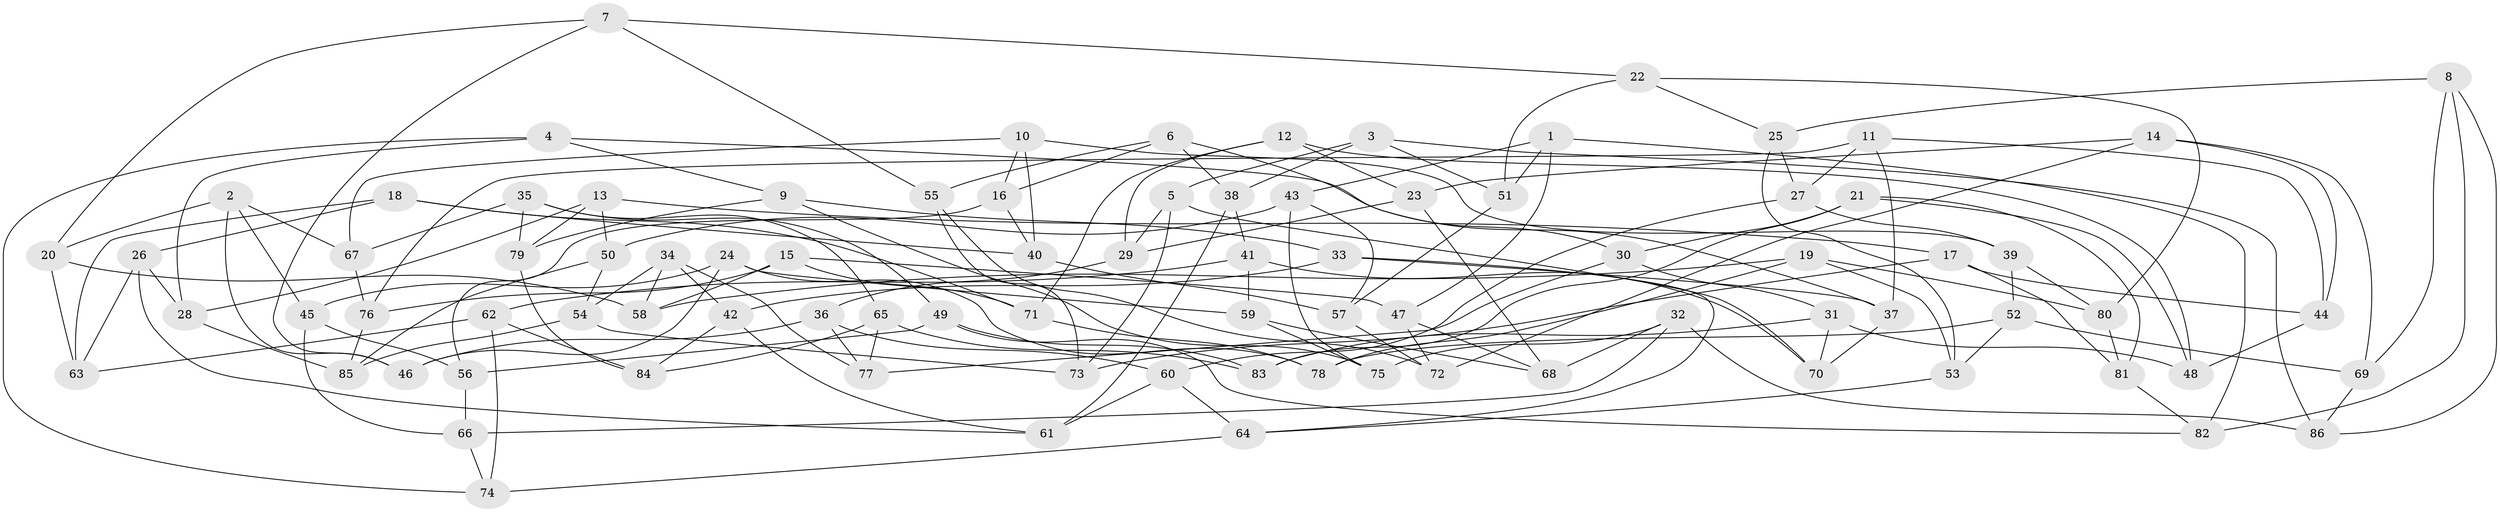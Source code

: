 // coarse degree distribution, {9: 0.04838709677419355, 4: 0.8548387096774194, 10: 0.03225806451612903, 3: 0.04838709677419355, 8: 0.016129032258064516}
// Generated by graph-tools (version 1.1) at 2025/53/03/04/25 22:53:34]
// undirected, 86 vertices, 172 edges
graph export_dot {
  node [color=gray90,style=filled];
  1;
  2;
  3;
  4;
  5;
  6;
  7;
  8;
  9;
  10;
  11;
  12;
  13;
  14;
  15;
  16;
  17;
  18;
  19;
  20;
  21;
  22;
  23;
  24;
  25;
  26;
  27;
  28;
  29;
  30;
  31;
  32;
  33;
  34;
  35;
  36;
  37;
  38;
  39;
  40;
  41;
  42;
  43;
  44;
  45;
  46;
  47;
  48;
  49;
  50;
  51;
  52;
  53;
  54;
  55;
  56;
  57;
  58;
  59;
  60;
  61;
  62;
  63;
  64;
  65;
  66;
  67;
  68;
  69;
  70;
  71;
  72;
  73;
  74;
  75;
  76;
  77;
  78;
  79;
  80;
  81;
  82;
  83;
  84;
  85;
  86;
  1 -- 43;
  1 -- 51;
  1 -- 82;
  1 -- 47;
  2 -- 45;
  2 -- 20;
  2 -- 67;
  2 -- 46;
  3 -- 5;
  3 -- 86;
  3 -- 38;
  3 -- 51;
  4 -- 9;
  4 -- 28;
  4 -- 74;
  4 -- 37;
  5 -- 73;
  5 -- 70;
  5 -- 29;
  6 -- 55;
  6 -- 30;
  6 -- 38;
  6 -- 16;
  7 -- 22;
  7 -- 46;
  7 -- 20;
  7 -- 55;
  8 -- 25;
  8 -- 69;
  8 -- 82;
  8 -- 86;
  9 -- 79;
  9 -- 75;
  9 -- 33;
  10 -- 16;
  10 -- 39;
  10 -- 67;
  10 -- 40;
  11 -- 37;
  11 -- 76;
  11 -- 44;
  11 -- 27;
  12 -- 48;
  12 -- 29;
  12 -- 71;
  12 -- 23;
  13 -- 28;
  13 -- 17;
  13 -- 79;
  13 -- 50;
  14 -- 23;
  14 -- 69;
  14 -- 72;
  14 -- 44;
  15 -- 76;
  15 -- 47;
  15 -- 71;
  15 -- 58;
  16 -- 40;
  16 -- 56;
  17 -- 81;
  17 -- 73;
  17 -- 44;
  18 -- 26;
  18 -- 40;
  18 -- 71;
  18 -- 63;
  19 -- 58;
  19 -- 53;
  19 -- 78;
  19 -- 80;
  20 -- 63;
  20 -- 58;
  21 -- 30;
  21 -- 48;
  21 -- 81;
  21 -- 83;
  22 -- 80;
  22 -- 25;
  22 -- 51;
  23 -- 68;
  23 -- 29;
  24 -- 45;
  24 -- 59;
  24 -- 46;
  24 -- 78;
  25 -- 27;
  25 -- 53;
  26 -- 63;
  26 -- 28;
  26 -- 61;
  27 -- 39;
  27 -- 60;
  28 -- 85;
  29 -- 36;
  30 -- 77;
  30 -- 31;
  31 -- 48;
  31 -- 83;
  31 -- 70;
  32 -- 86;
  32 -- 75;
  32 -- 66;
  32 -- 68;
  33 -- 37;
  33 -- 64;
  33 -- 42;
  34 -- 42;
  34 -- 77;
  34 -- 54;
  34 -- 58;
  35 -- 49;
  35 -- 79;
  35 -- 65;
  35 -- 67;
  36 -- 46;
  36 -- 60;
  36 -- 77;
  37 -- 70;
  38 -- 61;
  38 -- 41;
  39 -- 52;
  39 -- 80;
  40 -- 57;
  41 -- 62;
  41 -- 70;
  41 -- 59;
  42 -- 84;
  42 -- 61;
  43 -- 57;
  43 -- 75;
  43 -- 50;
  44 -- 48;
  45 -- 56;
  45 -- 66;
  47 -- 68;
  47 -- 72;
  49 -- 56;
  49 -- 83;
  49 -- 82;
  50 -- 54;
  50 -- 85;
  51 -- 57;
  52 -- 53;
  52 -- 78;
  52 -- 69;
  53 -- 64;
  54 -- 73;
  54 -- 85;
  55 -- 73;
  55 -- 72;
  56 -- 66;
  57 -- 72;
  59 -- 75;
  59 -- 68;
  60 -- 61;
  60 -- 64;
  62 -- 74;
  62 -- 63;
  62 -- 84;
  64 -- 74;
  65 -- 84;
  65 -- 83;
  65 -- 77;
  66 -- 74;
  67 -- 76;
  69 -- 86;
  71 -- 78;
  76 -- 85;
  79 -- 84;
  80 -- 81;
  81 -- 82;
}

